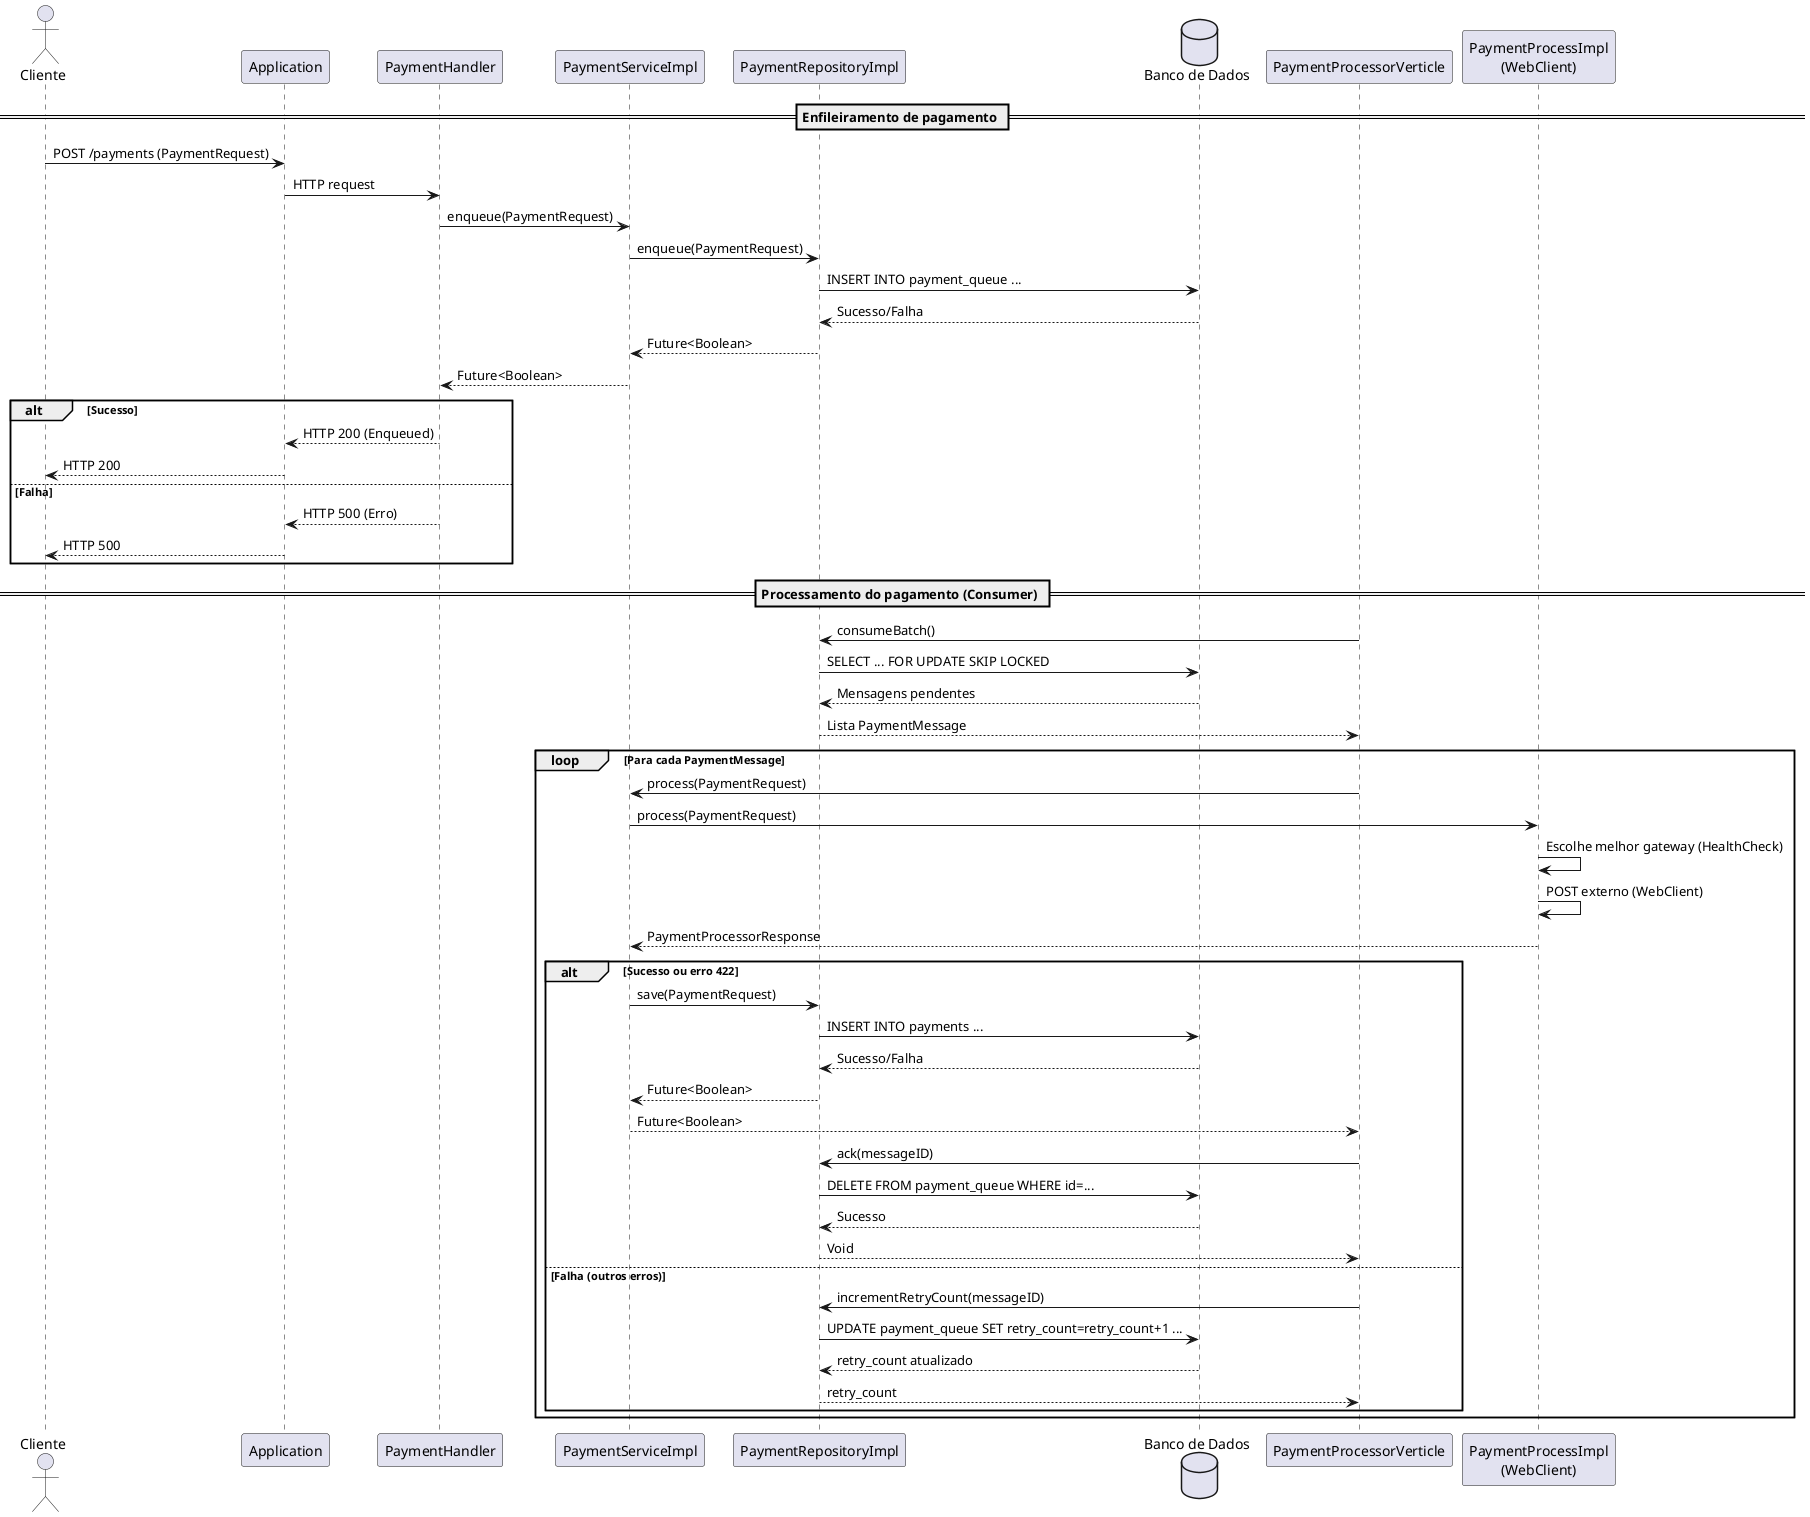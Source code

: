 @startuml
actor Cliente
participant "Application" as App
participant "PaymentHandler" as Handler
participant "PaymentServiceImpl" as Service
participant "PaymentRepositoryImpl" as Repo
database "Banco de Dados" as DB
participant "PaymentProcessorVerticle" as Consumer
participant "PaymentProcessImpl\n(WebClient)" as Gateway

== Enfileiramento de pagamento ==

Cliente -> App: POST /payments (PaymentRequest)
App -> Handler: HTTP request
Handler -> Service: enqueue(PaymentRequest)
Service -> Repo: enqueue(PaymentRequest)
Repo -> DB: INSERT INTO payment_queue ...
DB --> Repo: Sucesso/Falha
Repo --> Service: Future<Boolean>
Service --> Handler: Future<Boolean>
alt Sucesso
    Handler --> App: HTTP 200 (Enqueued)
    App --> Cliente: HTTP 200
else Falha
    Handler --> App: HTTP 500 (Erro)
    App --> Cliente: HTTP 500
end

== Processamento do pagamento (Consumer) ==

Consumer -> Repo: consumeBatch()
Repo -> DB: SELECT ... FOR UPDATE SKIP LOCKED
DB --> Repo: Mensagens pendentes
Repo --> Consumer: Lista PaymentMessage

loop Para cada PaymentMessage
    Consumer -> Service: process(PaymentRequest)
    Service -> Gateway: process(PaymentRequest)
    Gateway -> Gateway: Escolhe melhor gateway (HealthCheck)
    Gateway -> Gateway: POST externo (WebClient)
    Gateway --> Service: PaymentProcessorResponse
    alt Sucesso ou erro 422
        Service -> Repo: save(PaymentRequest)
        Repo -> DB: INSERT INTO payments ...
        DB --> Repo: Sucesso/Falha
        Repo --> Service: Future<Boolean>
        Service --> Consumer: Future<Boolean>
        Consumer -> Repo: ack(messageID)
        Repo -> DB: DELETE FROM payment_queue WHERE id=...
        DB --> Repo: Sucesso
        Repo --> Consumer: Void
    else Falha (outros erros)
        Consumer -> Repo: incrementRetryCount(messageID)
        Repo -> DB: UPDATE payment_queue SET retry_count=retry_count+1 ...
        DB --> Repo: retry_count atualizado
        Repo --> Consumer: retry_count
    end
end
@enduml